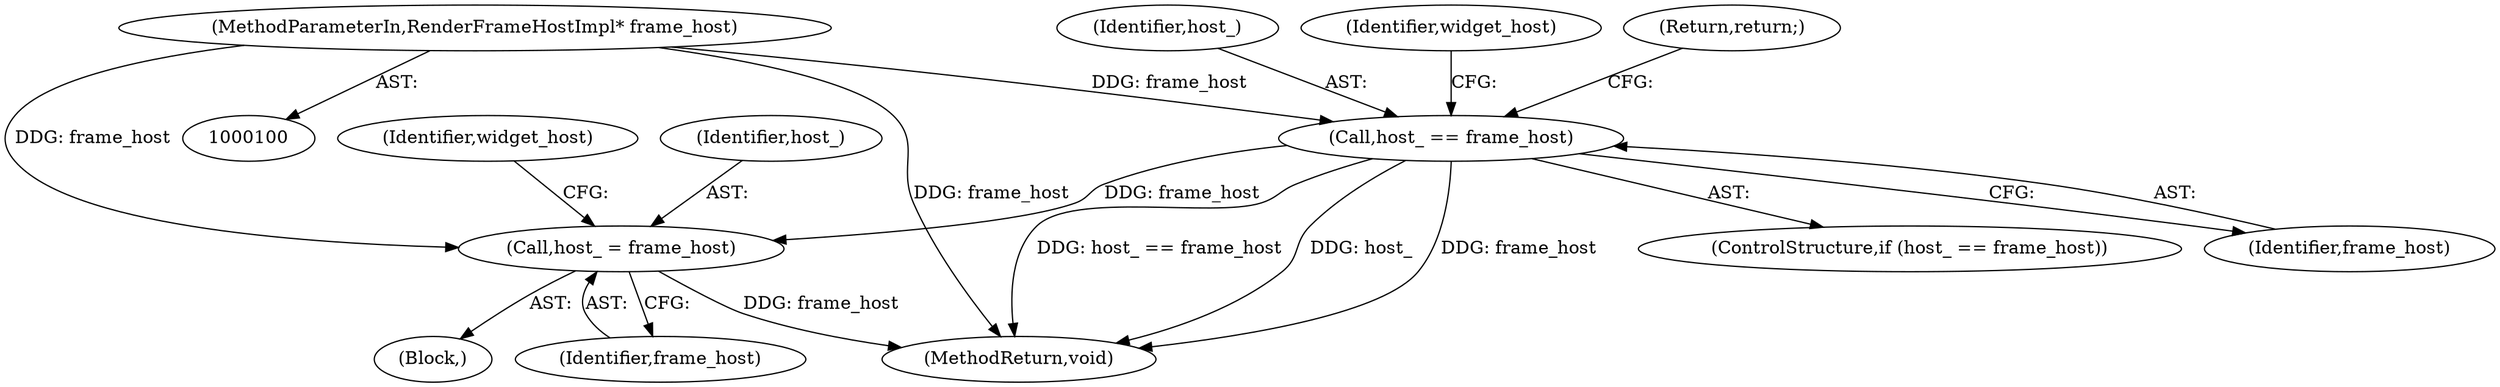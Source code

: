 digraph "0_Chrome_3c8e4852477d5b1e2da877808c998dc57db9460f_23@pointer" {
"1000105" [label="(Call,host_ == frame_host)"];
"1000102" [label="(MethodParameterIn,RenderFrameHostImpl* frame_host)"];
"1000127" [label="(Call,host_ = frame_host)"];
"1000127" [label="(Call,host_ = frame_host)"];
"1000107" [label="(Identifier,frame_host)"];
"1000129" [label="(Identifier,frame_host)"];
"1000104" [label="(ControlStructure,if (host_ == frame_host))"];
"1000128" [label="(Identifier,host_)"];
"1000105" [label="(Call,host_ == frame_host)"];
"1000147" [label="(MethodReturn,void)"];
"1000111" [label="(Identifier,widget_host)"];
"1000108" [label="(Return,return;)"];
"1000102" [label="(MethodParameterIn,RenderFrameHostImpl* frame_host)"];
"1000103" [label="(Block,)"];
"1000106" [label="(Identifier,host_)"];
"1000131" [label="(Identifier,widget_host)"];
"1000105" -> "1000104"  [label="AST: "];
"1000105" -> "1000107"  [label="CFG: "];
"1000106" -> "1000105"  [label="AST: "];
"1000107" -> "1000105"  [label="AST: "];
"1000108" -> "1000105"  [label="CFG: "];
"1000111" -> "1000105"  [label="CFG: "];
"1000105" -> "1000147"  [label="DDG: frame_host"];
"1000105" -> "1000147"  [label="DDG: host_ == frame_host"];
"1000105" -> "1000147"  [label="DDG: host_"];
"1000102" -> "1000105"  [label="DDG: frame_host"];
"1000105" -> "1000127"  [label="DDG: frame_host"];
"1000102" -> "1000100"  [label="AST: "];
"1000102" -> "1000147"  [label="DDG: frame_host"];
"1000102" -> "1000127"  [label="DDG: frame_host"];
"1000127" -> "1000103"  [label="AST: "];
"1000127" -> "1000129"  [label="CFG: "];
"1000128" -> "1000127"  [label="AST: "];
"1000129" -> "1000127"  [label="AST: "];
"1000131" -> "1000127"  [label="CFG: "];
"1000127" -> "1000147"  [label="DDG: frame_host"];
}
